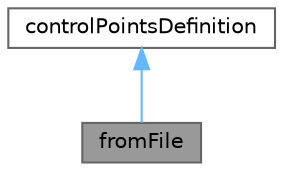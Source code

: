 digraph "fromFile"
{
 // LATEX_PDF_SIZE
  bgcolor="transparent";
  edge [fontname=Helvetica,fontsize=10,labelfontname=Helvetica,labelfontsize=10];
  node [fontname=Helvetica,fontsize=10,shape=box,height=0.2,width=0.4];
  Node1 [id="Node000001",label="fromFile",height=0.2,width=0.4,color="gray40", fillcolor="grey60", style="filled", fontcolor="black",tooltip="Reads control points from constant/controlPoints."];
  Node2 -> Node1 [id="edge1_Node000001_Node000002",dir="back",color="steelblue1",style="solid",tooltip=" "];
  Node2 [id="Node000002",label="controlPointsDefinition",height=0.2,width=0.4,color="gray40", fillcolor="white", style="filled",URL="$classFoam_1_1controlPointsDefinition.html",tooltip="Abstract base for selecting how to construct the control points of a volumetric B-Splines morpher."];
}

